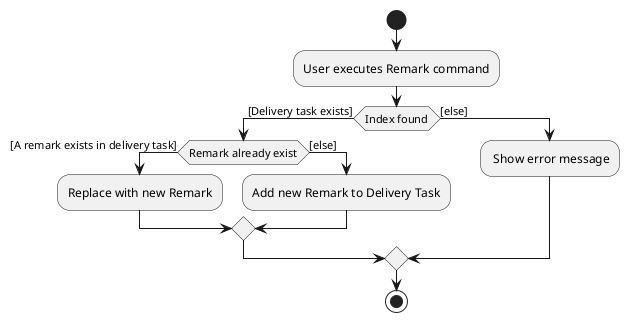 @startuml
start
:User executes Remark command;

'Since the beta syntax does not support placing the condition outside the
'diamond we place it as the true branch instead.

if (Index found) then ([Delivery task exists])
    if (Remark already exist) then ([A remark exists in delivery task])
        :Replace with new Remark;
    else ([else])
        :Add new Remark to Delivery Task;
    endif
else ([else])
    : Show error message;
endif
stop

@enduml